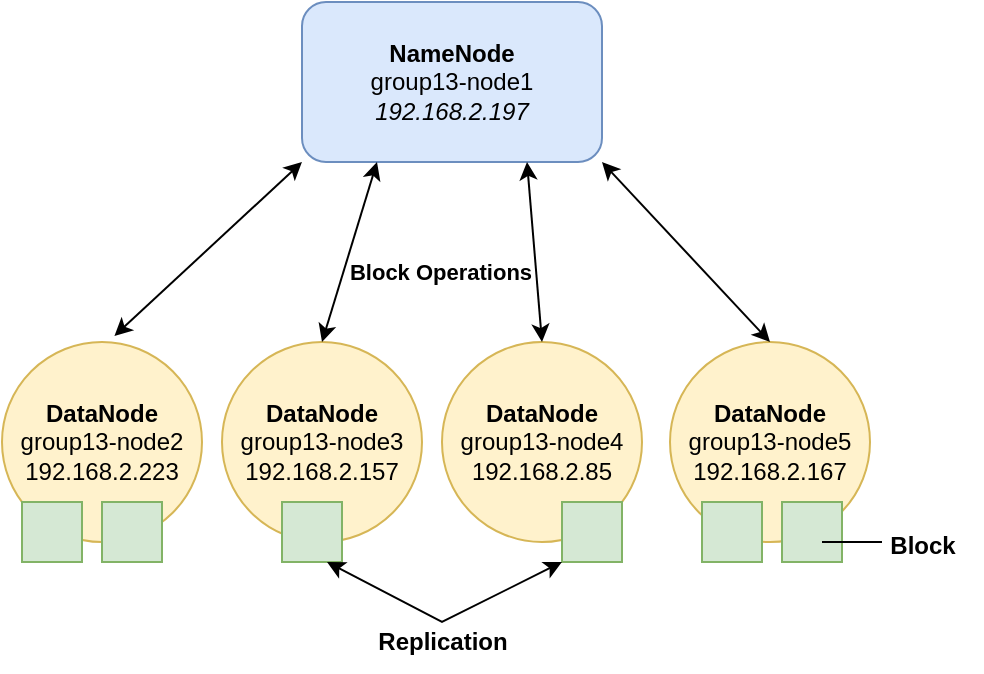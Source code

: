 <mxfile version="21.0.2" type="github">
  <diagram name="Page-1" id="SKLvr-yh19j2k4rbDxnk">
    <mxGraphModel dx="2191" dy="1338" grid="1" gridSize="10" guides="1" tooltips="1" connect="1" arrows="1" fold="1" page="1" pageScale="1" pageWidth="827" pageHeight="1169" math="0" shadow="0">
      <root>
        <mxCell id="0" />
        <mxCell id="1" parent="0" />
        <mxCell id="YMkFfzjEfmS2Q9vUWcUY-1" value="&lt;div&gt;&lt;b&gt;NameNode&lt;/b&gt;&lt;/div&gt;&lt;div&gt;group13-node1&lt;/div&gt;&lt;div&gt;&lt;i&gt;192.168.2.197&lt;/i&gt;&lt;/div&gt;" style="rounded=1;whiteSpace=wrap;html=1;fillColor=#dae8fc;strokeColor=#6c8ebf;" parent="1" vertex="1">
          <mxGeometry x="230" y="40" width="150" height="80" as="geometry" />
        </mxCell>
        <mxCell id="YMkFfzjEfmS2Q9vUWcUY-2" value="&lt;div&gt;&lt;b&gt;DataNode&lt;/b&gt;&lt;/div&gt;&lt;div&gt;group13-node2&lt;/div&gt;&lt;div&gt;192.168.2.223&lt;/div&gt;" style="ellipse;whiteSpace=wrap;html=1;aspect=fixed;fillColor=#fff2cc;strokeColor=#d6b656;" parent="1" vertex="1">
          <mxGeometry x="80" y="210" width="100" height="100" as="geometry" />
        </mxCell>
        <mxCell id="YMkFfzjEfmS2Q9vUWcUY-3" value="&lt;div&gt;&lt;b&gt;DataNode&lt;/b&gt;&lt;/div&gt;&lt;div&gt;group13-node3&lt;/div&gt;&lt;div&gt;192.168.2.157&lt;/div&gt;" style="ellipse;whiteSpace=wrap;html=1;aspect=fixed;fillColor=#fff2cc;strokeColor=#d6b656;" parent="1" vertex="1">
          <mxGeometry x="190" y="210" width="100" height="100" as="geometry" />
        </mxCell>
        <mxCell id="YMkFfzjEfmS2Q9vUWcUY-4" value="&lt;div&gt;&lt;b&gt;DataNode&lt;/b&gt;&lt;/div&gt;&lt;div&gt;group13-node4&lt;/div&gt;&lt;div&gt;192.168.2.85&lt;/div&gt;" style="ellipse;whiteSpace=wrap;html=1;aspect=fixed;fillColor=#fff2cc;strokeColor=#d6b656;" parent="1" vertex="1">
          <mxGeometry x="300" y="210" width="100" height="100" as="geometry" />
        </mxCell>
        <mxCell id="YMkFfzjEfmS2Q9vUWcUY-5" value="&lt;div&gt;&lt;b&gt;DataNode&lt;/b&gt;&lt;/div&gt;&lt;div&gt;group13-node5&lt;/div&gt;&lt;div&gt;192.168.2.167&lt;/div&gt;" style="ellipse;whiteSpace=wrap;html=1;aspect=fixed;fillColor=#fff2cc;strokeColor=#d6b656;" parent="1" vertex="1">
          <mxGeometry x="414" y="210" width="100" height="100" as="geometry" />
        </mxCell>
        <mxCell id="ORpk2uo_OGljnYeXRlhu-1" value="" style="whiteSpace=wrap;html=1;aspect=fixed;fillColor=#d5e8d4;strokeColor=#82b366;" vertex="1" parent="1">
          <mxGeometry x="470" y="290" width="30" height="30" as="geometry" />
        </mxCell>
        <mxCell id="ORpk2uo_OGljnYeXRlhu-2" value="" style="whiteSpace=wrap;html=1;aspect=fixed;fillColor=#d5e8d4;strokeColor=#82b366;" vertex="1" parent="1">
          <mxGeometry x="430" y="290" width="30" height="30" as="geometry" />
        </mxCell>
        <mxCell id="ORpk2uo_OGljnYeXRlhu-3" value="" style="whiteSpace=wrap;html=1;aspect=fixed;fillColor=#d5e8d4;strokeColor=#82b366;" vertex="1" parent="1">
          <mxGeometry x="130" y="290" width="30" height="30" as="geometry" />
        </mxCell>
        <mxCell id="ORpk2uo_OGljnYeXRlhu-4" value="" style="whiteSpace=wrap;html=1;aspect=fixed;fillColor=#d5e8d4;strokeColor=#82b366;" vertex="1" parent="1">
          <mxGeometry x="360" y="290" width="30" height="30" as="geometry" />
        </mxCell>
        <mxCell id="ORpk2uo_OGljnYeXRlhu-5" value="" style="whiteSpace=wrap;html=1;aspect=fixed;fillColor=#d5e8d4;strokeColor=#82b366;" vertex="1" parent="1">
          <mxGeometry x="90" y="290" width="30" height="30" as="geometry" />
        </mxCell>
        <mxCell id="ORpk2uo_OGljnYeXRlhu-6" value="" style="whiteSpace=wrap;html=1;aspect=fixed;fillColor=#d5e8d4;strokeColor=#82b366;" vertex="1" parent="1">
          <mxGeometry x="220" y="290" width="30" height="30" as="geometry" />
        </mxCell>
        <mxCell id="ORpk2uo_OGljnYeXRlhu-7" value="" style="endArrow=classic;startArrow=classic;html=1;rounded=0;entryX=0;entryY=1;entryDx=0;entryDy=0;exitX=0.562;exitY=-0.03;exitDx=0;exitDy=0;exitPerimeter=0;" edge="1" parent="1" source="YMkFfzjEfmS2Q9vUWcUY-2" target="YMkFfzjEfmS2Q9vUWcUY-1">
          <mxGeometry width="50" height="50" relative="1" as="geometry">
            <mxPoint x="140" y="200" as="sourcePoint" />
            <mxPoint x="220" y="120" as="targetPoint" />
          </mxGeometry>
        </mxCell>
        <mxCell id="ORpk2uo_OGljnYeXRlhu-8" value="" style="endArrow=classic;startArrow=classic;html=1;rounded=0;entryX=0.25;entryY=1;entryDx=0;entryDy=0;exitX=0.5;exitY=0;exitDx=0;exitDy=0;" edge="1" parent="1" source="YMkFfzjEfmS2Q9vUWcUY-3" target="YMkFfzjEfmS2Q9vUWcUY-1">
          <mxGeometry width="50" height="50" relative="1" as="geometry">
            <mxPoint x="146" y="217" as="sourcePoint" />
            <mxPoint x="240" y="130" as="targetPoint" />
          </mxGeometry>
        </mxCell>
        <mxCell id="ORpk2uo_OGljnYeXRlhu-9" value="" style="endArrow=classic;startArrow=classic;html=1;rounded=0;entryX=0.75;entryY=1;entryDx=0;entryDy=0;exitX=0.5;exitY=0;exitDx=0;exitDy=0;" edge="1" parent="1" source="YMkFfzjEfmS2Q9vUWcUY-4" target="YMkFfzjEfmS2Q9vUWcUY-1">
          <mxGeometry width="50" height="50" relative="1" as="geometry">
            <mxPoint x="156" y="227" as="sourcePoint" />
            <mxPoint x="250" y="140" as="targetPoint" />
          </mxGeometry>
        </mxCell>
        <mxCell id="ORpk2uo_OGljnYeXRlhu-10" value="" style="endArrow=classic;startArrow=classic;html=1;rounded=0;entryX=1;entryY=1;entryDx=0;entryDy=0;exitX=0.5;exitY=0;exitDx=0;exitDy=0;" edge="1" parent="1" source="YMkFfzjEfmS2Q9vUWcUY-5" target="YMkFfzjEfmS2Q9vUWcUY-1">
          <mxGeometry width="50" height="50" relative="1" as="geometry">
            <mxPoint x="166" y="237" as="sourcePoint" />
            <mxPoint x="260" y="150" as="targetPoint" />
          </mxGeometry>
        </mxCell>
        <mxCell id="ORpk2uo_OGljnYeXRlhu-11" value="" style="endArrow=none;html=1;rounded=0;" edge="1" parent="1">
          <mxGeometry width="50" height="50" relative="1" as="geometry">
            <mxPoint x="490" y="310" as="sourcePoint" />
            <mxPoint x="520" y="310" as="targetPoint" />
          </mxGeometry>
        </mxCell>
        <mxCell id="ORpk2uo_OGljnYeXRlhu-12" value="&lt;b&gt;Block&lt;/b&gt;" style="text;html=1;align=center;verticalAlign=middle;resizable=0;points=[];autosize=1;strokeColor=none;fillColor=none;" vertex="1" parent="1">
          <mxGeometry x="510" y="297" width="60" height="30" as="geometry" />
        </mxCell>
        <mxCell id="ORpk2uo_OGljnYeXRlhu-18" value="" style="endArrow=classic;startArrow=classic;html=1;rounded=0;exitX=0.75;exitY=1;exitDx=0;exitDy=0;entryX=0;entryY=1;entryDx=0;entryDy=0;" edge="1" parent="1" source="ORpk2uo_OGljnYeXRlhu-6" target="ORpk2uo_OGljnYeXRlhu-4">
          <mxGeometry width="50" height="50" relative="1" as="geometry">
            <mxPoint x="250" y="327" as="sourcePoint" />
            <mxPoint x="350" y="320" as="targetPoint" />
            <Array as="points">
              <mxPoint x="300" y="350" />
            </Array>
          </mxGeometry>
        </mxCell>
        <mxCell id="ORpk2uo_OGljnYeXRlhu-19" value="&lt;b&gt;Replication&lt;/b&gt;" style="text;html=1;align=center;verticalAlign=middle;resizable=0;points=[];autosize=1;strokeColor=none;fillColor=none;" vertex="1" parent="1">
          <mxGeometry x="255" y="345" width="90" height="30" as="geometry" />
        </mxCell>
        <mxCell id="ORpk2uo_OGljnYeXRlhu-20" value="&lt;b style=&quot;font-size: 11px;&quot;&gt;Block Operations&lt;/b&gt;" style="text;html=1;align=center;verticalAlign=middle;resizable=0;points=[];autosize=1;strokeColor=none;fillColor=none;fontSize=11;" vertex="1" parent="1">
          <mxGeometry x="244" y="160" width="110" height="30" as="geometry" />
        </mxCell>
      </root>
    </mxGraphModel>
  </diagram>
</mxfile>
